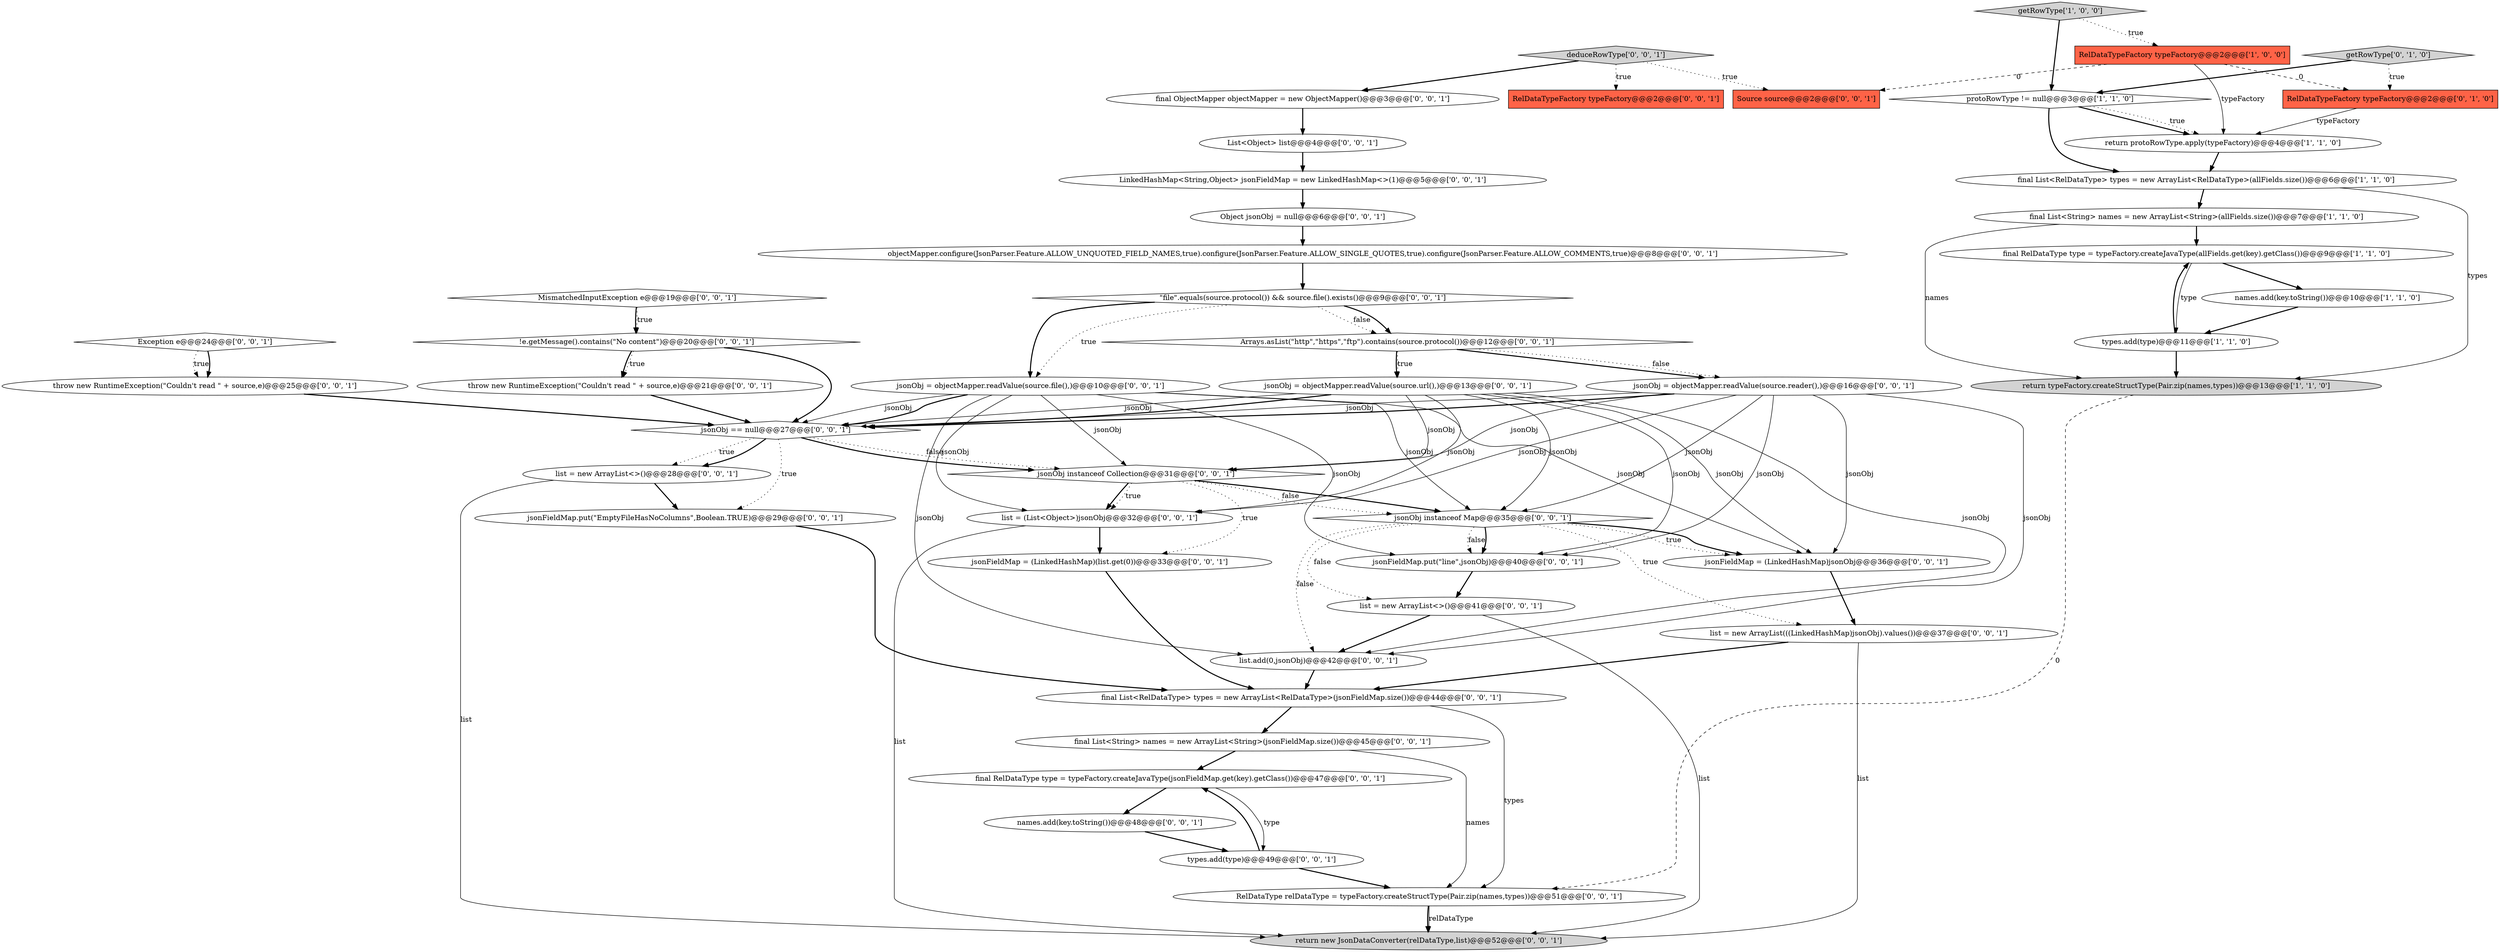 digraph {
21 [style = filled, label = "list = new ArrayList<>()@@@41@@@['0', '0', '1']", fillcolor = white, shape = ellipse image = "AAA0AAABBB3BBB"];
9 [style = filled, label = "final List<String> names = new ArrayList<String>(allFields.size())@@@7@@@['1', '1', '0']", fillcolor = white, shape = ellipse image = "AAA0AAABBB1BBB"];
10 [style = filled, label = "RelDataTypeFactory typeFactory@@@2@@@['0', '1', '0']", fillcolor = tomato, shape = box image = "AAA1AAABBB2BBB"];
44 [style = filled, label = "final RelDataType type = typeFactory.createJavaType(jsonFieldMap.get(key).getClass())@@@47@@@['0', '0', '1']", fillcolor = white, shape = ellipse image = "AAA0AAABBB3BBB"];
17 [style = filled, label = "jsonFieldMap = (LinkedHashMap)(list.get(0))@@@33@@@['0', '0', '1']", fillcolor = white, shape = ellipse image = "AAA0AAABBB3BBB"];
4 [style = filled, label = "final List<RelDataType> types = new ArrayList<RelDataType>(allFields.size())@@@6@@@['1', '1', '0']", fillcolor = white, shape = ellipse image = "AAA0AAABBB1BBB"];
36 [style = filled, label = "jsonObj instanceof Collection@@@31@@@['0', '0', '1']", fillcolor = white, shape = diamond image = "AAA0AAABBB3BBB"];
3 [style = filled, label = "return protoRowType.apply(typeFactory)@@@4@@@['1', '1', '0']", fillcolor = white, shape = ellipse image = "AAA0AAABBB1BBB"];
12 [style = filled, label = "jsonObj = objectMapper.readValue(source.url(),)@@@13@@@['0', '0', '1']", fillcolor = white, shape = ellipse image = "AAA0AAABBB3BBB"];
18 [style = filled, label = "List<Object> list@@@4@@@['0', '0', '1']", fillcolor = white, shape = ellipse image = "AAA0AAABBB3BBB"];
6 [style = filled, label = "getRowType['1', '0', '0']", fillcolor = lightgray, shape = diamond image = "AAA0AAABBB1BBB"];
8 [style = filled, label = "final RelDataType type = typeFactory.createJavaType(allFields.get(key).getClass())@@@9@@@['1', '1', '0']", fillcolor = white, shape = ellipse image = "AAA0AAABBB1BBB"];
26 [style = filled, label = "final List<RelDataType> types = new ArrayList<RelDataType>(jsonFieldMap.size())@@@44@@@['0', '0', '1']", fillcolor = white, shape = ellipse image = "AAA0AAABBB3BBB"];
2 [style = filled, label = "RelDataTypeFactory typeFactory@@@2@@@['1', '0', '0']", fillcolor = tomato, shape = box image = "AAA1AAABBB1BBB"];
14 [style = filled, label = "final List<String> names = new ArrayList<String>(jsonFieldMap.size())@@@45@@@['0', '0', '1']", fillcolor = white, shape = ellipse image = "AAA0AAABBB3BBB"];
29 [style = filled, label = "jsonFieldMap = (LinkedHashMap)jsonObj@@@36@@@['0', '0', '1']", fillcolor = white, shape = ellipse image = "AAA0AAABBB3BBB"];
41 [style = filled, label = "RelDataType relDataType = typeFactory.createStructType(Pair.zip(names,types))@@@51@@@['0', '0', '1']", fillcolor = white, shape = ellipse image = "AAA0AAABBB3BBB"];
25 [style = filled, label = "throw new RuntimeException(\"Couldn't read \" + source,e)@@@25@@@['0', '0', '1']", fillcolor = white, shape = ellipse image = "AAA0AAABBB3BBB"];
46 [style = filled, label = "\"file\".equals(source.protocol()) && source.file().exists()@@@9@@@['0', '0', '1']", fillcolor = white, shape = diamond image = "AAA0AAABBB3BBB"];
5 [style = filled, label = "return typeFactory.createStructType(Pair.zip(names,types))@@@13@@@['1', '1', '0']", fillcolor = lightgray, shape = ellipse image = "AAA0AAABBB1BBB"];
0 [style = filled, label = "types.add(type)@@@11@@@['1', '1', '0']", fillcolor = white, shape = ellipse image = "AAA0AAABBB1BBB"];
42 [style = filled, label = "jsonObj = objectMapper.readValue(source.reader(),)@@@16@@@['0', '0', '1']", fillcolor = white, shape = ellipse image = "AAA0AAABBB3BBB"];
13 [style = filled, label = "jsonObj == null@@@27@@@['0', '0', '1']", fillcolor = white, shape = diamond image = "AAA0AAABBB3BBB"];
30 [style = filled, label = "Exception e@@@24@@@['0', '0', '1']", fillcolor = white, shape = diamond image = "AAA0AAABBB3BBB"];
19 [style = filled, label = "LinkedHashMap<String,Object> jsonFieldMap = new LinkedHashMap<>(1)@@@5@@@['0', '0', '1']", fillcolor = white, shape = ellipse image = "AAA0AAABBB3BBB"];
31 [style = filled, label = "final ObjectMapper objectMapper = new ObjectMapper()@@@3@@@['0', '0', '1']", fillcolor = white, shape = ellipse image = "AAA0AAABBB3BBB"];
43 [style = filled, label = "objectMapper.configure(JsonParser.Feature.ALLOW_UNQUOTED_FIELD_NAMES,true).configure(JsonParser.Feature.ALLOW_SINGLE_QUOTES,true).configure(JsonParser.Feature.ALLOW_COMMENTS,true)@@@8@@@['0', '0', '1']", fillcolor = white, shape = ellipse image = "AAA0AAABBB3BBB"];
23 [style = filled, label = "types.add(type)@@@49@@@['0', '0', '1']", fillcolor = white, shape = ellipse image = "AAA0AAABBB3BBB"];
47 [style = filled, label = "deduceRowType['0', '0', '1']", fillcolor = lightgray, shape = diamond image = "AAA0AAABBB3BBB"];
48 [style = filled, label = "jsonFieldMap.put(\"EmptyFileHasNoColumns\",Boolean.TRUE)@@@29@@@['0', '0', '1']", fillcolor = white, shape = ellipse image = "AAA0AAABBB3BBB"];
34 [style = filled, label = "jsonObj = objectMapper.readValue(source.file(),)@@@10@@@['0', '0', '1']", fillcolor = white, shape = ellipse image = "AAA0AAABBB3BBB"];
35 [style = filled, label = "Arrays.asList(\"http\",\"https\",\"ftp\").contains(source.protocol())@@@12@@@['0', '0', '1']", fillcolor = white, shape = diamond image = "AAA0AAABBB3BBB"];
45 [style = filled, label = "throw new RuntimeException(\"Couldn't read \" + source,e)@@@21@@@['0', '0', '1']", fillcolor = white, shape = ellipse image = "AAA0AAABBB3BBB"];
20 [style = filled, label = "jsonObj instanceof Map@@@35@@@['0', '0', '1']", fillcolor = white, shape = diamond image = "AAA0AAABBB3BBB"];
28 [style = filled, label = "Object jsonObj = null@@@6@@@['0', '0', '1']", fillcolor = white, shape = ellipse image = "AAA0AAABBB3BBB"];
1 [style = filled, label = "names.add(key.toString())@@@10@@@['1', '1', '0']", fillcolor = white, shape = ellipse image = "AAA0AAABBB1BBB"];
27 [style = filled, label = "Source source@@@2@@@['0', '0', '1']", fillcolor = tomato, shape = box image = "AAA0AAABBB3BBB"];
32 [style = filled, label = "return new JsonDataConverter(relDataType,list)@@@52@@@['0', '0', '1']", fillcolor = lightgray, shape = ellipse image = "AAA0AAABBB3BBB"];
37 [style = filled, label = "list.add(0,jsonObj)@@@42@@@['0', '0', '1']", fillcolor = white, shape = ellipse image = "AAA0AAABBB3BBB"];
38 [style = filled, label = "list = new ArrayList<>()@@@28@@@['0', '0', '1']", fillcolor = white, shape = ellipse image = "AAA0AAABBB3BBB"];
22 [style = filled, label = "jsonFieldMap.put(\"line\",jsonObj)@@@40@@@['0', '0', '1']", fillcolor = white, shape = ellipse image = "AAA0AAABBB3BBB"];
39 [style = filled, label = "names.add(key.toString())@@@48@@@['0', '0', '1']", fillcolor = white, shape = ellipse image = "AAA0AAABBB3BBB"];
11 [style = filled, label = "getRowType['0', '1', '0']", fillcolor = lightgray, shape = diamond image = "AAA0AAABBB2BBB"];
15 [style = filled, label = "RelDataTypeFactory typeFactory@@@2@@@['0', '0', '1']", fillcolor = tomato, shape = box image = "AAA0AAABBB3BBB"];
24 [style = filled, label = "list = (List<Object>)jsonObj@@@32@@@['0', '0', '1']", fillcolor = white, shape = ellipse image = "AAA0AAABBB3BBB"];
7 [style = filled, label = "protoRowType != null@@@3@@@['1', '1', '0']", fillcolor = white, shape = diamond image = "AAA0AAABBB1BBB"];
40 [style = filled, label = "!e.getMessage().contains(\"No content\")@@@20@@@['0', '0', '1']", fillcolor = white, shape = diamond image = "AAA0AAABBB3BBB"];
16 [style = filled, label = "list = new ArrayList(((LinkedHashMap)jsonObj).values())@@@37@@@['0', '0', '1']", fillcolor = white, shape = ellipse image = "AAA0AAABBB3BBB"];
33 [style = filled, label = "MismatchedInputException e@@@19@@@['0', '0', '1']", fillcolor = white, shape = diamond image = "AAA0AAABBB3BBB"];
12->24 [style = solid, label="jsonObj"];
46->34 [style = bold, label=""];
8->0 [style = solid, label="type"];
42->24 [style = solid, label="jsonObj"];
35->12 [style = dotted, label="true"];
40->13 [style = bold, label=""];
42->22 [style = solid, label="jsonObj"];
3->4 [style = bold, label=""];
21->32 [style = solid, label="list"];
36->20 [style = bold, label=""];
34->29 [style = solid, label="jsonObj"];
4->5 [style = solid, label="types"];
38->32 [style = solid, label="list"];
8->1 [style = bold, label=""];
36->24 [style = bold, label=""];
28->43 [style = bold, label=""];
13->36 [style = bold, label=""];
39->23 [style = bold, label=""];
24->17 [style = bold, label=""];
0->8 [style = bold, label=""];
34->13 [style = solid, label="jsonObj"];
19->28 [style = bold, label=""];
36->24 [style = dotted, label="true"];
5->41 [style = dashed, label="0"];
35->12 [style = bold, label=""];
34->36 [style = solid, label="jsonObj"];
23->44 [style = bold, label=""];
36->20 [style = dotted, label="false"];
12->13 [style = solid, label="jsonObj"];
41->32 [style = bold, label=""];
12->20 [style = solid, label="jsonObj"];
37->26 [style = bold, label=""];
20->21 [style = dotted, label="false"];
11->10 [style = dotted, label="true"];
41->32 [style = solid, label="relDataType"];
14->41 [style = solid, label="names"];
18->19 [style = bold, label=""];
16->26 [style = bold, label=""];
26->14 [style = bold, label=""];
33->40 [style = dotted, label="true"];
2->27 [style = dashed, label="0"];
1->0 [style = bold, label=""];
9->8 [style = bold, label=""];
43->46 [style = bold, label=""];
34->37 [style = solid, label="jsonObj"];
21->37 [style = bold, label=""];
12->37 [style = solid, label="jsonObj"];
42->36 [style = solid, label="jsonObj"];
12->29 [style = solid, label="jsonObj"];
42->13 [style = solid, label="jsonObj"];
44->23 [style = solid, label="type"];
47->15 [style = dotted, label="true"];
6->7 [style = bold, label=""];
42->20 [style = solid, label="jsonObj"];
29->16 [style = bold, label=""];
34->22 [style = solid, label="jsonObj"];
13->36 [style = dotted, label="false"];
4->9 [style = bold, label=""];
20->22 [style = dotted, label="false"];
12->22 [style = solid, label="jsonObj"];
2->3 [style = solid, label="typeFactory"];
16->32 [style = solid, label="list"];
35->42 [style = bold, label=""];
47->31 [style = bold, label=""];
34->20 [style = solid, label="jsonObj"];
35->42 [style = dotted, label="false"];
13->38 [style = dotted, label="true"];
7->4 [style = bold, label=""];
23->41 [style = bold, label=""];
38->48 [style = bold, label=""];
2->10 [style = dashed, label="0"];
48->26 [style = bold, label=""];
46->35 [style = dotted, label="false"];
9->5 [style = solid, label="names"];
12->13 [style = bold, label=""];
6->2 [style = dotted, label="true"];
30->25 [style = dotted, label="true"];
46->35 [style = bold, label=""];
42->37 [style = solid, label="jsonObj"];
24->32 [style = solid, label="list"];
0->5 [style = bold, label=""];
42->13 [style = bold, label=""];
17->26 [style = bold, label=""];
42->29 [style = solid, label="jsonObj"];
20->29 [style = bold, label=""];
25->13 [style = bold, label=""];
34->13 [style = bold, label=""];
22->21 [style = bold, label=""];
30->25 [style = bold, label=""];
31->18 [style = bold, label=""];
47->27 [style = dotted, label="true"];
45->13 [style = bold, label=""];
44->39 [style = bold, label=""];
14->44 [style = bold, label=""];
34->24 [style = solid, label="jsonObj"];
7->3 [style = bold, label=""];
10->3 [style = solid, label="typeFactory"];
20->22 [style = bold, label=""];
46->34 [style = dotted, label="true"];
33->40 [style = bold, label=""];
26->41 [style = solid, label="types"];
7->3 [style = dotted, label="true"];
36->17 [style = dotted, label="true"];
20->29 [style = dotted, label="true"];
12->36 [style = solid, label="jsonObj"];
13->38 [style = bold, label=""];
40->45 [style = bold, label=""];
13->48 [style = dotted, label="true"];
40->45 [style = dotted, label="true"];
20->37 [style = dotted, label="false"];
11->7 [style = bold, label=""];
20->16 [style = dotted, label="true"];
}
